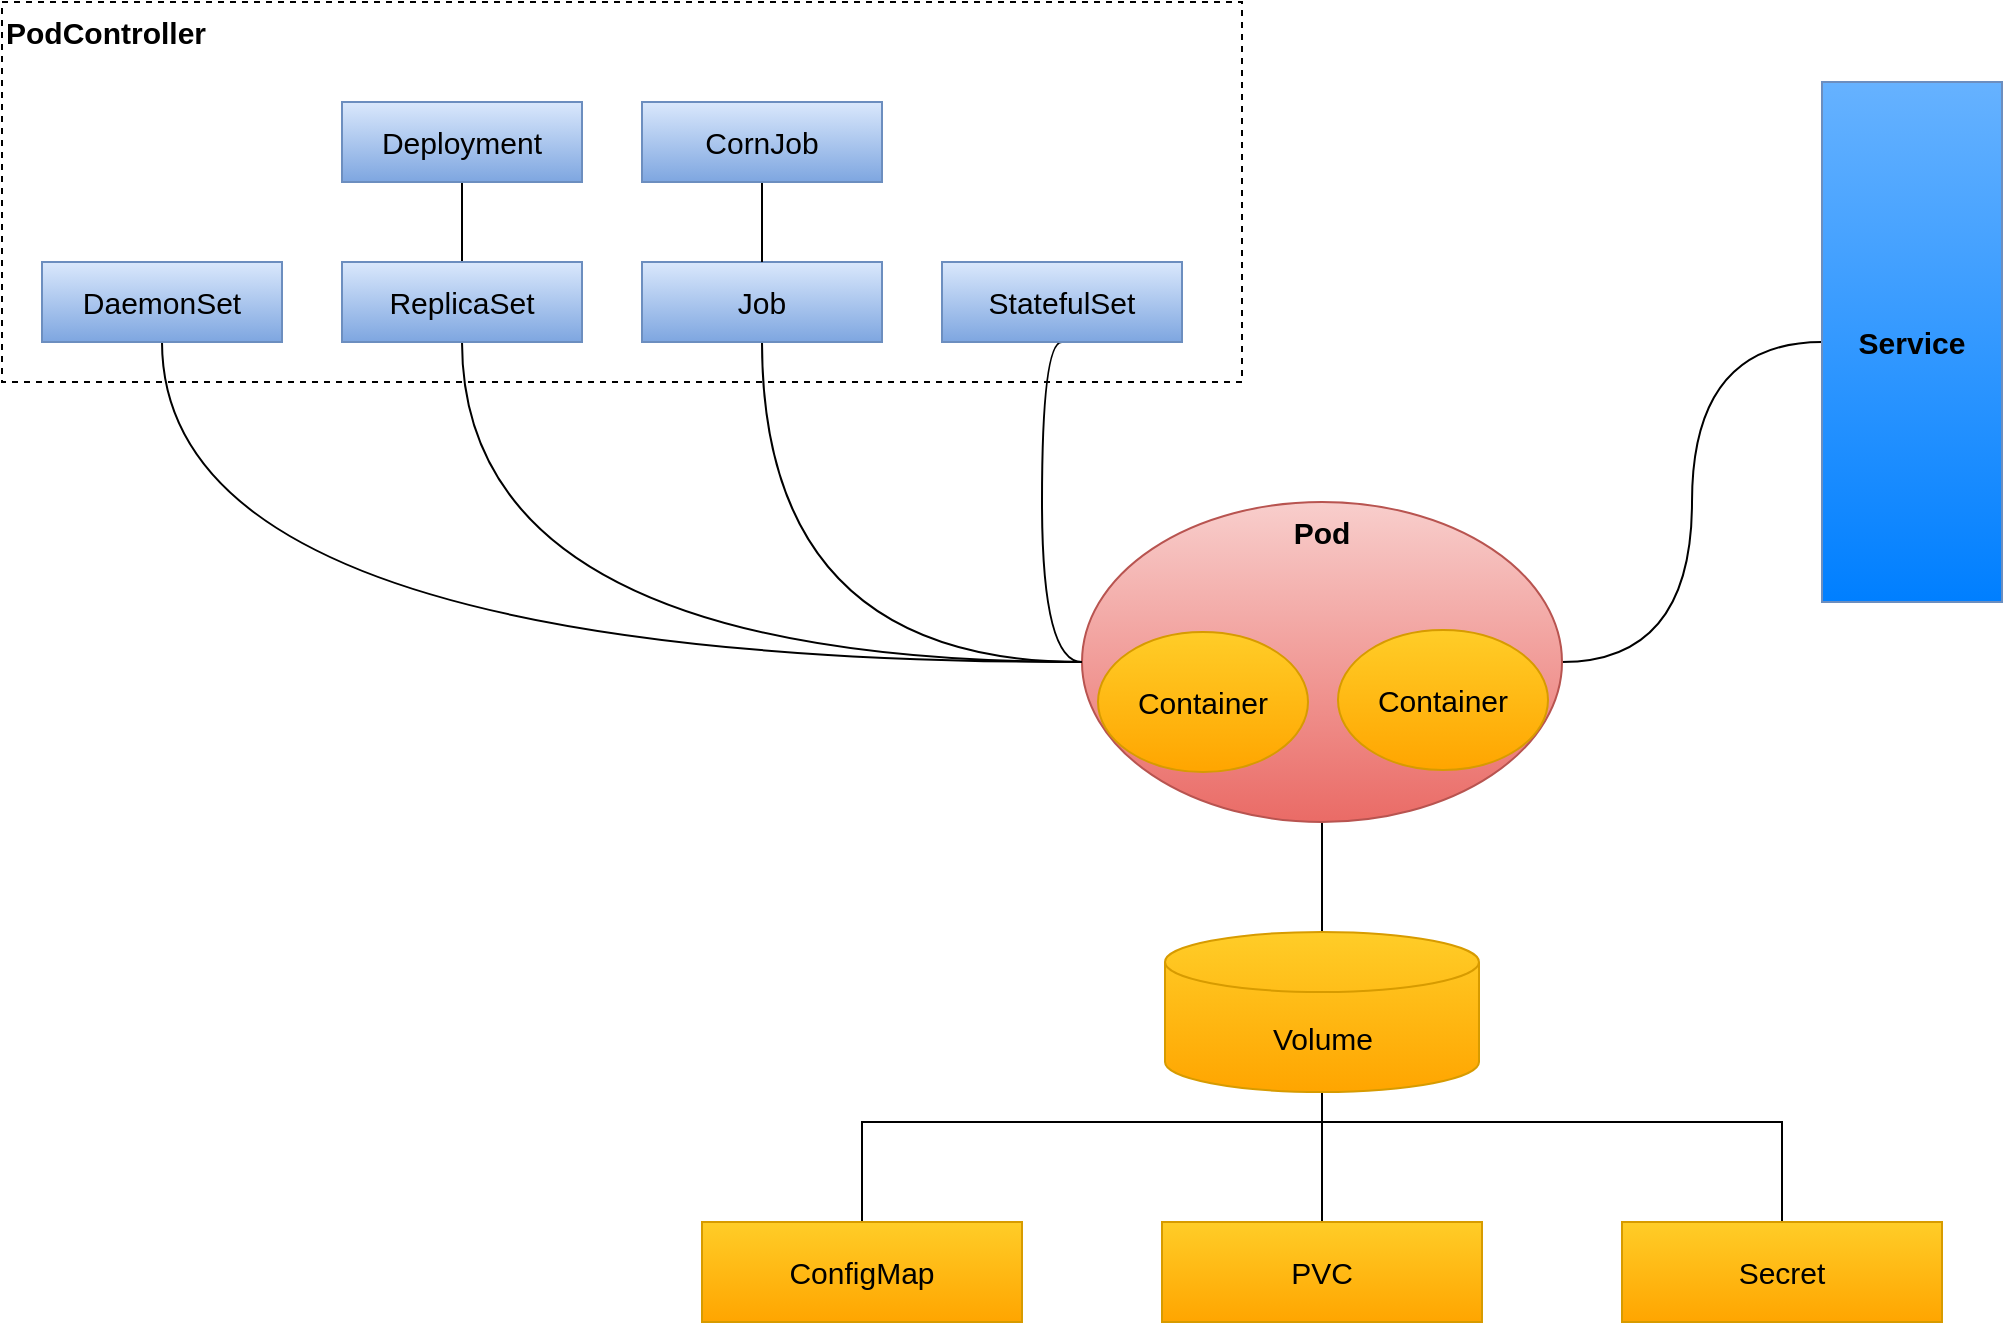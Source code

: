 <mxfile version="20.3.6" type="device"><diagram id="ExNNpbOMJqfcQV36tUct" name="第 1 页"><mxGraphModel dx="1130" dy="710" grid="0" gridSize="10" guides="0" tooltips="1" connect="1" arrows="1" fold="1" page="0" pageScale="1" pageWidth="827" pageHeight="1169" math="0" shadow="0"><root><mxCell id="0"/><mxCell id="1" parent="0"/><mxCell id="sjG2I6iz2W-KBIm5CSrE-15" style="edgeStyle=orthogonalEdgeStyle;rounded=0;orthogonalLoop=1;jettySize=auto;html=1;exitX=0.5;exitY=1;exitDx=0;exitDy=0;entryX=0.5;entryY=0;entryDx=0;entryDy=0;entryPerimeter=0;fontSize=15;endArrow=none;endFill=0;" edge="1" parent="1" source="sjG2I6iz2W-KBIm5CSrE-10" target="sjG2I6iz2W-KBIm5CSrE-14"><mxGeometry relative="1" as="geometry"/></mxCell><mxCell id="sjG2I6iz2W-KBIm5CSrE-27" style="edgeStyle=orthogonalEdgeStyle;curved=1;rounded=0;orthogonalLoop=1;jettySize=auto;html=1;entryX=0;entryY=0.5;entryDx=0;entryDy=0;fontSize=15;endArrow=none;endFill=0;" edge="1" parent="1" source="sjG2I6iz2W-KBIm5CSrE-10" target="sjG2I6iz2W-KBIm5CSrE-13"><mxGeometry relative="1" as="geometry"/></mxCell><mxCell id="sjG2I6iz2W-KBIm5CSrE-10" value="Pod" style="ellipse;whiteSpace=wrap;html=1;fontSize=15;verticalAlign=top;fontStyle=1;fillColor=#f8cecc;gradientColor=#ea6b66;strokeColor=#b85450;" vertex="1" parent="1"><mxGeometry x="790" y="500" width="240" height="160" as="geometry"/></mxCell><mxCell id="sjG2I6iz2W-KBIm5CSrE-7" value="PodController" style="rounded=0;whiteSpace=wrap;html=1;align=left;verticalAlign=top;fontStyle=1;fontSize=15;dashed=1;" vertex="1" parent="1"><mxGeometry x="250" y="250" width="620" height="190" as="geometry"/></mxCell><mxCell id="sjG2I6iz2W-KBIm5CSrE-8" style="edgeStyle=orthogonalEdgeStyle;rounded=0;orthogonalLoop=1;jettySize=auto;html=1;fontSize=15;endArrow=none;endFill=0;" edge="1" parent="1" source="sjG2I6iz2W-KBIm5CSrE-1" target="sjG2I6iz2W-KBIm5CSrE-2"><mxGeometry relative="1" as="geometry"/></mxCell><mxCell id="sjG2I6iz2W-KBIm5CSrE-1" value="Deployment" style="rounded=0;whiteSpace=wrap;html=1;fontSize=15;fillColor=#dae8fc;strokeColor=#6c8ebf;gradientColor=#7ea6e0;" vertex="1" parent="1"><mxGeometry x="420" y="300" width="120" height="40" as="geometry"/></mxCell><mxCell id="sjG2I6iz2W-KBIm5CSrE-25" style="edgeStyle=orthogonalEdgeStyle;curved=1;rounded=0;orthogonalLoop=1;jettySize=auto;html=1;entryX=0;entryY=0.5;entryDx=0;entryDy=0;fontSize=15;endArrow=none;endFill=0;exitX=0.5;exitY=1;exitDx=0;exitDy=0;" edge="1" parent="1" source="sjG2I6iz2W-KBIm5CSrE-2" target="sjG2I6iz2W-KBIm5CSrE-10"><mxGeometry relative="1" as="geometry"/></mxCell><mxCell id="sjG2I6iz2W-KBIm5CSrE-2" value="ReplicaSet" style="rounded=0;whiteSpace=wrap;html=1;fontSize=15;fillColor=#dae8fc;gradientColor=#7ea6e0;strokeColor=#6c8ebf;" vertex="1" parent="1"><mxGeometry x="420" y="380" width="120" height="40" as="geometry"/></mxCell><mxCell id="sjG2I6iz2W-KBIm5CSrE-24" style="edgeStyle=orthogonalEdgeStyle;curved=1;rounded=0;orthogonalLoop=1;jettySize=auto;html=1;entryX=0;entryY=0.5;entryDx=0;entryDy=0;fontSize=15;endArrow=none;endFill=0;exitX=0.5;exitY=1;exitDx=0;exitDy=0;" edge="1" parent="1" source="sjG2I6iz2W-KBIm5CSrE-3" target="sjG2I6iz2W-KBIm5CSrE-10"><mxGeometry relative="1" as="geometry"/></mxCell><mxCell id="sjG2I6iz2W-KBIm5CSrE-3" value="Job" style="rounded=0;whiteSpace=wrap;html=1;fontSize=15;fillColor=#dae8fc;gradientColor=#7ea6e0;strokeColor=#6c8ebf;" vertex="1" parent="1"><mxGeometry x="570" y="380" width="120" height="40" as="geometry"/></mxCell><mxCell id="sjG2I6iz2W-KBIm5CSrE-9" style="edgeStyle=orthogonalEdgeStyle;rounded=0;orthogonalLoop=1;jettySize=auto;html=1;exitX=0.5;exitY=1;exitDx=0;exitDy=0;entryX=0.5;entryY=0;entryDx=0;entryDy=0;fontSize=15;endArrow=none;endFill=0;" edge="1" parent="1" source="sjG2I6iz2W-KBIm5CSrE-4" target="sjG2I6iz2W-KBIm5CSrE-3"><mxGeometry relative="1" as="geometry"/></mxCell><mxCell id="sjG2I6iz2W-KBIm5CSrE-4" value="CornJob" style="rounded=0;whiteSpace=wrap;html=1;fontSize=15;fillColor=#dae8fc;strokeColor=#6c8ebf;gradientColor=#7ea6e0;" vertex="1" parent="1"><mxGeometry x="570" y="300" width="120" height="40" as="geometry"/></mxCell><mxCell id="sjG2I6iz2W-KBIm5CSrE-23" style="edgeStyle=orthogonalEdgeStyle;curved=1;rounded=0;orthogonalLoop=1;jettySize=auto;html=1;exitX=0.5;exitY=1;exitDx=0;exitDy=0;entryX=0;entryY=0.5;entryDx=0;entryDy=0;fontSize=15;endArrow=none;endFill=0;" edge="1" parent="1" source="sjG2I6iz2W-KBIm5CSrE-5" target="sjG2I6iz2W-KBIm5CSrE-10"><mxGeometry relative="1" as="geometry"><Array as="points"><mxPoint x="770" y="420"/><mxPoint x="770" y="580"/></Array></mxGeometry></mxCell><mxCell id="sjG2I6iz2W-KBIm5CSrE-5" value="StatefulSet" style="rounded=0;whiteSpace=wrap;html=1;fontSize=15;fillColor=#dae8fc;gradientColor=#7ea6e0;strokeColor=#6c8ebf;" vertex="1" parent="1"><mxGeometry x="720" y="380" width="120" height="40" as="geometry"/></mxCell><mxCell id="sjG2I6iz2W-KBIm5CSrE-26" style="edgeStyle=orthogonalEdgeStyle;curved=1;rounded=0;orthogonalLoop=1;jettySize=auto;html=1;entryX=0;entryY=0.5;entryDx=0;entryDy=0;fontSize=15;endArrow=none;endFill=0;exitX=0.5;exitY=1;exitDx=0;exitDy=0;" edge="1" parent="1" source="sjG2I6iz2W-KBIm5CSrE-6" target="sjG2I6iz2W-KBIm5CSrE-10"><mxGeometry relative="1" as="geometry"/></mxCell><mxCell id="sjG2I6iz2W-KBIm5CSrE-6" value="DaemonSet" style="rounded=0;whiteSpace=wrap;html=1;fontSize=15;fillColor=#dae8fc;gradientColor=#7ea6e0;strokeColor=#6c8ebf;" vertex="1" parent="1"><mxGeometry x="270" y="380" width="120" height="40" as="geometry"/></mxCell><mxCell id="sjG2I6iz2W-KBIm5CSrE-11" value="Container" style="ellipse;whiteSpace=wrap;html=1;fontSize=15;fillColor=#ffcd28;gradientColor=#ffa500;strokeColor=#d79b00;" vertex="1" parent="1"><mxGeometry x="798" y="565" width="105" height="70" as="geometry"/></mxCell><mxCell id="sjG2I6iz2W-KBIm5CSrE-12" value="Container" style="ellipse;whiteSpace=wrap;html=1;fontSize=15;fillColor=#ffcd28;gradientColor=#ffa500;strokeColor=#d79b00;" vertex="1" parent="1"><mxGeometry x="918" y="564" width="105" height="70" as="geometry"/></mxCell><mxCell id="sjG2I6iz2W-KBIm5CSrE-13" value="Service" style="rounded=0;whiteSpace=wrap;html=1;fontSize=15;fontStyle=1;fillColor=#66B2FF;gradientColor=#007FFF;strokeColor=#6c8ebf;" vertex="1" parent="1"><mxGeometry x="1160" y="290" width="90" height="260" as="geometry"/></mxCell><mxCell id="sjG2I6iz2W-KBIm5CSrE-19" style="edgeStyle=orthogonalEdgeStyle;rounded=0;orthogonalLoop=1;jettySize=auto;html=1;entryX=0.5;entryY=0;entryDx=0;entryDy=0;fontSize=15;endArrow=none;endFill=0;" edge="1" parent="1" source="sjG2I6iz2W-KBIm5CSrE-14" target="sjG2I6iz2W-KBIm5CSrE-17"><mxGeometry relative="1" as="geometry"/></mxCell><mxCell id="sjG2I6iz2W-KBIm5CSrE-20" style="edgeStyle=orthogonalEdgeStyle;rounded=0;orthogonalLoop=1;jettySize=auto;html=1;fontSize=15;endArrow=none;endFill=0;" edge="1" parent="1" source="sjG2I6iz2W-KBIm5CSrE-14" target="sjG2I6iz2W-KBIm5CSrE-16"><mxGeometry relative="1" as="geometry"><Array as="points"><mxPoint x="910" y="810"/><mxPoint x="680" y="810"/></Array></mxGeometry></mxCell><mxCell id="sjG2I6iz2W-KBIm5CSrE-21" style="edgeStyle=orthogonalEdgeStyle;rounded=0;orthogonalLoop=1;jettySize=auto;html=1;entryX=0.5;entryY=0;entryDx=0;entryDy=0;fontSize=15;endArrow=none;endFill=0;" edge="1" parent="1" source="sjG2I6iz2W-KBIm5CSrE-14" target="sjG2I6iz2W-KBIm5CSrE-18"><mxGeometry relative="1" as="geometry"><Array as="points"><mxPoint x="910" y="810"/><mxPoint x="1140" y="810"/></Array></mxGeometry></mxCell><mxCell id="sjG2I6iz2W-KBIm5CSrE-14" value="Volume" style="shape=cylinder3;whiteSpace=wrap;html=1;boundedLbl=1;backgroundOutline=1;size=15;fontSize=15;fillColor=#ffcd28;gradientColor=#ffa500;strokeColor=#d79b00;" vertex="1" parent="1"><mxGeometry x="831.5" y="715" width="157" height="80" as="geometry"/></mxCell><mxCell id="sjG2I6iz2W-KBIm5CSrE-16" value="ConfigMap" style="rounded=0;whiteSpace=wrap;html=1;fontSize=15;fillColor=#ffcd28;gradientColor=#ffa500;strokeColor=#d79b00;" vertex="1" parent="1"><mxGeometry x="600" y="860" width="160" height="50" as="geometry"/></mxCell><mxCell id="sjG2I6iz2W-KBIm5CSrE-17" value="PVC" style="rounded=0;whiteSpace=wrap;html=1;fontSize=15;fillColor=#ffcd28;gradientColor=#ffa500;strokeColor=#d79b00;" vertex="1" parent="1"><mxGeometry x="830" y="860" width="160" height="50" as="geometry"/></mxCell><mxCell id="sjG2I6iz2W-KBIm5CSrE-18" value="Secret" style="rounded=0;whiteSpace=wrap;html=1;fontSize=15;fillColor=#ffcd28;gradientColor=#ffa500;strokeColor=#d79b00;" vertex="1" parent="1"><mxGeometry x="1060" y="860" width="160" height="50" as="geometry"/></mxCell></root></mxGraphModel></diagram></mxfile>